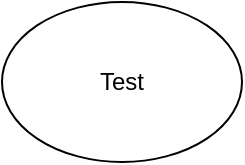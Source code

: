 <mxfile version="24.7.16">
  <diagram name="Page-1" id="lRpdXzTvYQ2GezhW0-wi">
    <mxGraphModel dx="1050" dy="618" grid="1" gridSize="10" guides="1" tooltips="1" connect="1" arrows="1" fold="1" page="1" pageScale="1" pageWidth="850" pageHeight="1100" math="0" shadow="0">
      <root>
        <mxCell id="0" />
        <mxCell id="1" parent="0" />
        <mxCell id="a0pfKgJFgjEHsrckhtJ3-1" value="Test" style="ellipse;whiteSpace=wrap;html=1;" vertex="1" parent="1">
          <mxGeometry x="390" y="110" width="120" height="80" as="geometry" />
        </mxCell>
      </root>
    </mxGraphModel>
  </diagram>
</mxfile>
